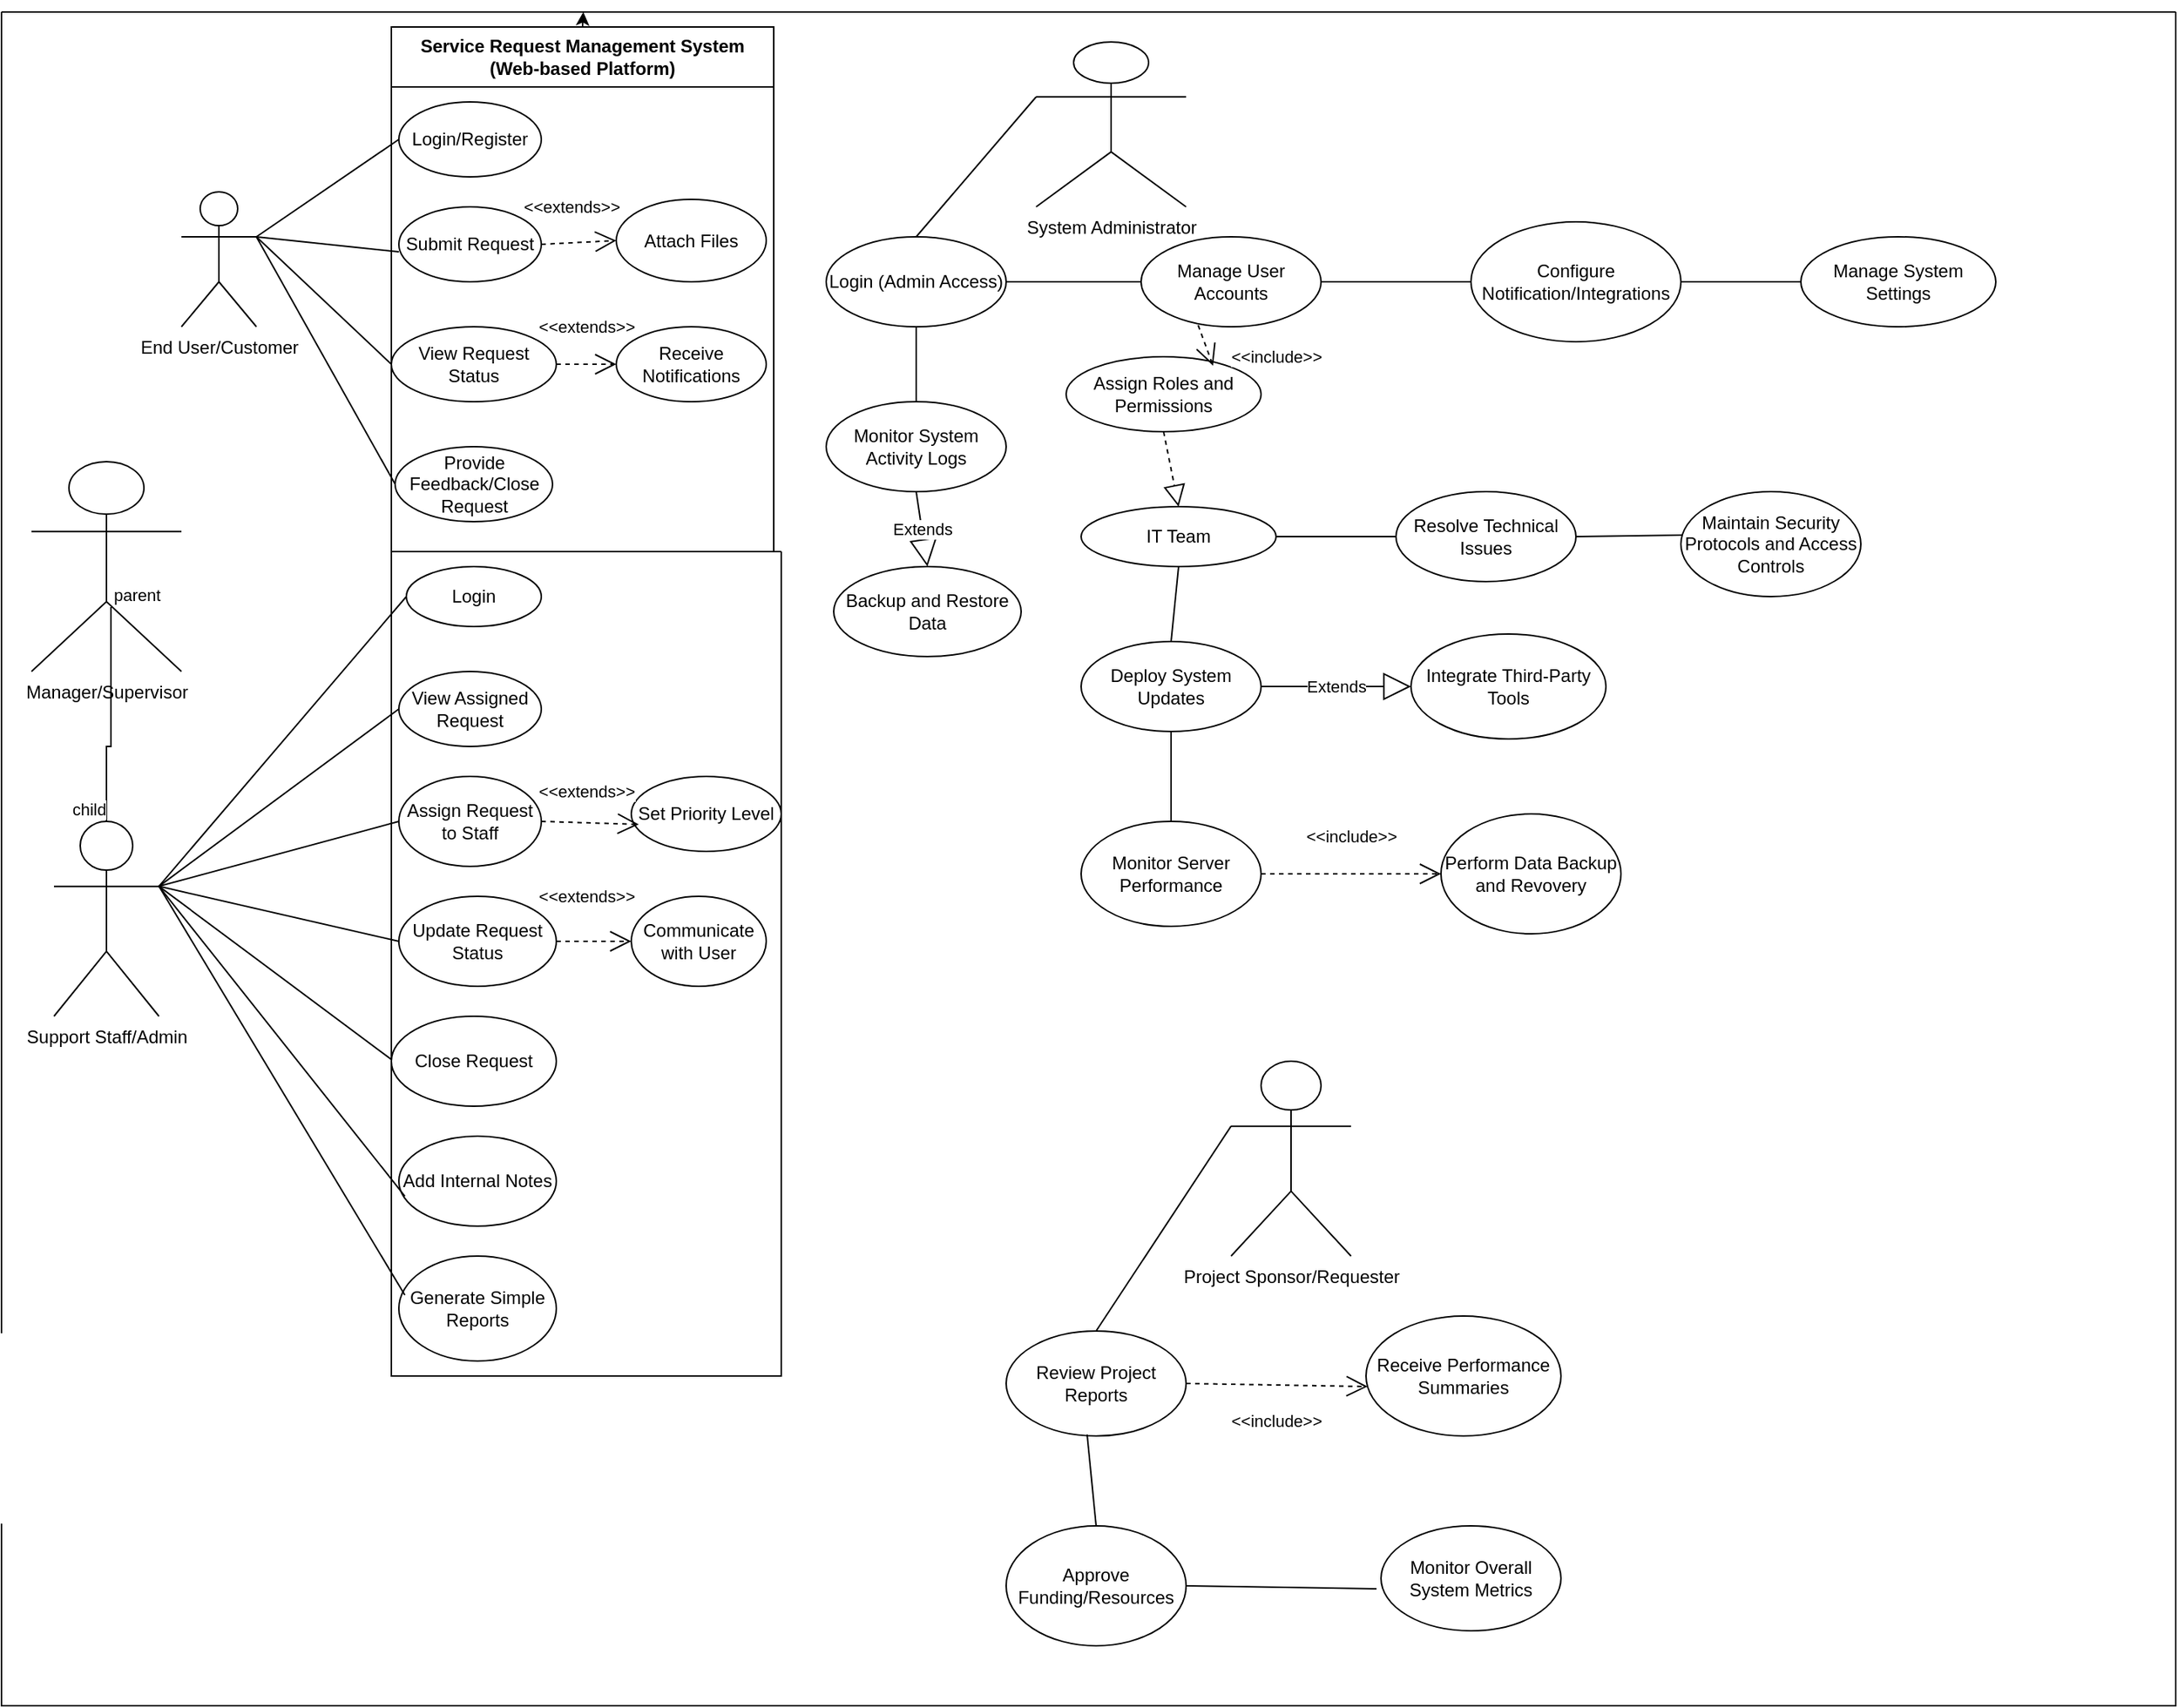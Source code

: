 <mxfile version="28.2.7">
  <diagram name="Page-1" id="01L3Us77JIkVz_aSmpqO">
    <mxGraphModel dx="1026" dy="507" grid="1" gridSize="10" guides="1" tooltips="1" connect="1" arrows="1" fold="1" page="1" pageScale="1" pageWidth="850" pageHeight="1100" math="0" shadow="0">
      <root>
        <mxCell id="0" />
        <mxCell id="1" parent="0" />
        <mxCell id="fpoi1ZFlEfsYuB7YviZU-2" style="edgeStyle=orthogonalEdgeStyle;rounded=0;orthogonalLoop=1;jettySize=auto;html=1;exitX=0.5;exitY=0;exitDx=0;exitDy=0;" edge="1" parent="1" source="fpoi1ZFlEfsYuB7YviZU-1">
          <mxGeometry relative="1" as="geometry">
            <mxPoint x="438" y="40" as="targetPoint" />
          </mxGeometry>
        </mxCell>
        <mxCell id="fpoi1ZFlEfsYuB7YviZU-1" value="Service Request Management System&lt;div&gt;(Web-based Platform)&lt;/div&gt;" style="swimlane;whiteSpace=wrap;html=1;startSize=40;" vertex="1" parent="1">
          <mxGeometry x="310" y="50" width="255" height="350" as="geometry" />
        </mxCell>
        <mxCell id="fpoi1ZFlEfsYuB7YviZU-5" value="Login/Register" style="ellipse;whiteSpace=wrap;html=1;" vertex="1" parent="fpoi1ZFlEfsYuB7YviZU-1">
          <mxGeometry x="5" y="50" width="95" height="50" as="geometry" />
        </mxCell>
        <mxCell id="fpoi1ZFlEfsYuB7YviZU-6" value="Submit Request" style="ellipse;whiteSpace=wrap;html=1;" vertex="1" parent="fpoi1ZFlEfsYuB7YviZU-1">
          <mxGeometry x="5" y="120" width="95" height="50" as="geometry" />
        </mxCell>
        <mxCell id="fpoi1ZFlEfsYuB7YviZU-7" value="View Request Status" style="ellipse;whiteSpace=wrap;html=1;" vertex="1" parent="fpoi1ZFlEfsYuB7YviZU-1">
          <mxGeometry y="200" width="110" height="50" as="geometry" />
        </mxCell>
        <mxCell id="fpoi1ZFlEfsYuB7YviZU-8" value="Provide Feedback/Close Request" style="ellipse;whiteSpace=wrap;html=1;" vertex="1" parent="fpoi1ZFlEfsYuB7YviZU-1">
          <mxGeometry x="2.5" y="280" width="105" height="50" as="geometry" />
        </mxCell>
        <mxCell id="fpoi1ZFlEfsYuB7YviZU-9" value="Attach Files" style="ellipse;whiteSpace=wrap;html=1;" vertex="1" parent="fpoi1ZFlEfsYuB7YviZU-1">
          <mxGeometry x="150" y="115" width="100" height="55" as="geometry" />
        </mxCell>
        <mxCell id="fpoi1ZFlEfsYuB7YviZU-10" value="Receive Notifications" style="ellipse;whiteSpace=wrap;html=1;" vertex="1" parent="fpoi1ZFlEfsYuB7YviZU-1">
          <mxGeometry x="150" y="200" width="100" height="50" as="geometry" />
        </mxCell>
        <mxCell id="fpoi1ZFlEfsYuB7YviZU-11" value="&amp;lt;&amp;lt;extends&amp;gt;&amp;gt;" style="endArrow=open;endSize=12;dashed=1;html=1;rounded=0;entryX=0;entryY=0.5;entryDx=0;entryDy=0;exitX=1;exitY=0.5;exitDx=0;exitDy=0;" edge="1" parent="fpoi1ZFlEfsYuB7YviZU-1" source="fpoi1ZFlEfsYuB7YviZU-6" target="fpoi1ZFlEfsYuB7YviZU-9">
          <mxGeometry x="-0.152" y="24" width="160" relative="1" as="geometry">
            <mxPoint x="115" y="180" as="sourcePoint" />
            <mxPoint x="145" y="140" as="targetPoint" />
            <mxPoint as="offset" />
          </mxGeometry>
        </mxCell>
        <mxCell id="fpoi1ZFlEfsYuB7YviZU-18" value="&amp;lt;&amp;lt;extends&amp;gt;&amp;gt;" style="endArrow=open;endSize=12;dashed=1;html=1;rounded=0;entryX=0;entryY=0.5;entryDx=0;entryDy=0;exitX=1;exitY=0.5;exitDx=0;exitDy=0;" edge="1" parent="fpoi1ZFlEfsYuB7YviZU-1" source="fpoi1ZFlEfsYuB7YviZU-7" target="fpoi1ZFlEfsYuB7YviZU-10">
          <mxGeometry y="25" width="160" relative="1" as="geometry">
            <mxPoint x="40" y="190" as="sourcePoint" />
            <mxPoint x="200" y="190" as="targetPoint" />
            <mxPoint as="offset" />
          </mxGeometry>
        </mxCell>
        <mxCell id="fpoi1ZFlEfsYuB7YviZU-3" value="End User/Customer" style="shape=umlActor;verticalLabelPosition=bottom;verticalAlign=top;html=1;outlineConnect=0;" vertex="1" parent="1">
          <mxGeometry x="170" y="160" width="50" height="90" as="geometry" />
        </mxCell>
        <mxCell id="fpoi1ZFlEfsYuB7YviZU-14" value="" style="endArrow=none;html=1;rounded=0;exitX=0;exitY=0.5;exitDx=0;exitDy=0;" edge="1" parent="1" source="fpoi1ZFlEfsYuB7YviZU-5">
          <mxGeometry width="50" height="50" relative="1" as="geometry">
            <mxPoint x="400" y="270" as="sourcePoint" />
            <mxPoint x="315" y="200" as="targetPoint" />
            <Array as="points">
              <mxPoint x="220" y="190" />
            </Array>
          </mxGeometry>
        </mxCell>
        <mxCell id="fpoi1ZFlEfsYuB7YviZU-15" value="" style="endArrow=none;html=1;rounded=0;exitX=0;exitY=0.5;exitDx=0;exitDy=0;" edge="1" parent="1" source="fpoi1ZFlEfsYuB7YviZU-7">
          <mxGeometry width="50" height="50" relative="1" as="geometry">
            <mxPoint x="400" y="270" as="sourcePoint" />
            <mxPoint x="220" y="190" as="targetPoint" />
          </mxGeometry>
        </mxCell>
        <mxCell id="fpoi1ZFlEfsYuB7YviZU-16" value="" style="endArrow=none;html=1;rounded=0;exitX=0;exitY=0.5;exitDx=0;exitDy=0;" edge="1" parent="1" source="fpoi1ZFlEfsYuB7YviZU-8">
          <mxGeometry width="50" height="50" relative="1" as="geometry">
            <mxPoint x="400" y="270" as="sourcePoint" />
            <mxPoint x="220" y="190" as="targetPoint" />
          </mxGeometry>
        </mxCell>
        <mxCell id="fpoi1ZFlEfsYuB7YviZU-19" value="" style="swimlane;startSize=0;" vertex="1" parent="1">
          <mxGeometry x="310" y="400" width="260" height="550" as="geometry" />
        </mxCell>
        <mxCell id="fpoi1ZFlEfsYuB7YviZU-22" value="Login" style="ellipse;whiteSpace=wrap;html=1;" vertex="1" parent="fpoi1ZFlEfsYuB7YviZU-19">
          <mxGeometry x="10" y="10" width="90" height="40" as="geometry" />
        </mxCell>
        <mxCell id="fpoi1ZFlEfsYuB7YviZU-23" value="View Assigned Request" style="ellipse;whiteSpace=wrap;html=1;" vertex="1" parent="fpoi1ZFlEfsYuB7YviZU-19">
          <mxGeometry x="5" y="80" width="95" height="50" as="geometry" />
        </mxCell>
        <mxCell id="fpoi1ZFlEfsYuB7YviZU-24" value="Assign Request to Staff" style="ellipse;whiteSpace=wrap;html=1;" vertex="1" parent="fpoi1ZFlEfsYuB7YviZU-19">
          <mxGeometry x="5" y="150" width="95" height="60" as="geometry" />
        </mxCell>
        <mxCell id="fpoi1ZFlEfsYuB7YviZU-25" value="Update Request Status" style="ellipse;whiteSpace=wrap;html=1;" vertex="1" parent="fpoi1ZFlEfsYuB7YviZU-19">
          <mxGeometry x="5" y="230" width="105" height="60" as="geometry" />
        </mxCell>
        <mxCell id="fpoi1ZFlEfsYuB7YviZU-26" value="Close Request" style="ellipse;whiteSpace=wrap;html=1;" vertex="1" parent="fpoi1ZFlEfsYuB7YviZU-19">
          <mxGeometry y="310" width="110" height="60" as="geometry" />
        </mxCell>
        <mxCell id="fpoi1ZFlEfsYuB7YviZU-27" value="Add Internal Notes" style="ellipse;whiteSpace=wrap;html=1;" vertex="1" parent="fpoi1ZFlEfsYuB7YviZU-19">
          <mxGeometry x="5" y="390" width="105" height="60" as="geometry" />
        </mxCell>
        <mxCell id="fpoi1ZFlEfsYuB7YviZU-28" value="Generate Simple Reports" style="ellipse;whiteSpace=wrap;html=1;" vertex="1" parent="fpoi1ZFlEfsYuB7YviZU-19">
          <mxGeometry x="5" y="470" width="105" height="70" as="geometry" />
        </mxCell>
        <mxCell id="fpoi1ZFlEfsYuB7YviZU-29" value="Set Priority Level" style="ellipse;whiteSpace=wrap;html=1;" vertex="1" parent="fpoi1ZFlEfsYuB7YviZU-19">
          <mxGeometry x="160" y="150" width="100" height="50" as="geometry" />
        </mxCell>
        <mxCell id="fpoi1ZFlEfsYuB7YviZU-30" value="Communicate with User" style="ellipse;whiteSpace=wrap;html=1;" vertex="1" parent="fpoi1ZFlEfsYuB7YviZU-19">
          <mxGeometry x="160" y="230" width="90" height="60" as="geometry" />
        </mxCell>
        <mxCell id="fpoi1ZFlEfsYuB7YviZU-38" value="&amp;lt;&amp;lt;extends&amp;gt;&amp;gt;" style="endArrow=open;endSize=12;dashed=1;html=1;rounded=0;exitX=1;exitY=0.5;exitDx=0;exitDy=0;entryX=0.05;entryY=0.64;entryDx=0;entryDy=0;entryPerimeter=0;" edge="1" parent="fpoi1ZFlEfsYuB7YviZU-19" source="fpoi1ZFlEfsYuB7YviZU-24" target="fpoi1ZFlEfsYuB7YviZU-29">
          <mxGeometry x="-0.097" y="21" width="160" relative="1" as="geometry">
            <mxPoint x="100" y="170" as="sourcePoint" />
            <mxPoint x="160" y="175" as="targetPoint" />
            <mxPoint as="offset" />
          </mxGeometry>
        </mxCell>
        <mxCell id="fpoi1ZFlEfsYuB7YviZU-39" value="&amp;lt;&amp;lt;extends&amp;gt;&amp;gt;" style="endArrow=open;endSize=12;dashed=1;html=1;rounded=0;entryX=0;entryY=0.5;entryDx=0;entryDy=0;exitX=1;exitY=0.5;exitDx=0;exitDy=0;" edge="1" parent="fpoi1ZFlEfsYuB7YviZU-19" source="fpoi1ZFlEfsYuB7YviZU-25" target="fpoi1ZFlEfsYuB7YviZU-30">
          <mxGeometry x="-0.2" y="30" width="160" relative="1" as="geometry">
            <mxPoint x="40" y="270" as="sourcePoint" />
            <mxPoint x="200" y="270" as="targetPoint" />
            <mxPoint as="offset" />
          </mxGeometry>
        </mxCell>
        <mxCell id="fpoi1ZFlEfsYuB7YviZU-20" value="Support Staff/Admin&lt;div&gt;&lt;br&gt;&lt;/div&gt;" style="shape=umlActor;verticalLabelPosition=bottom;verticalAlign=top;html=1;outlineConnect=0;" vertex="1" parent="1">
          <mxGeometry x="85" y="580" width="70" height="130" as="geometry" />
        </mxCell>
        <mxCell id="fpoi1ZFlEfsYuB7YviZU-31" value="" style="endArrow=none;html=1;rounded=0;entryX=1;entryY=0.333;entryDx=0;entryDy=0;entryPerimeter=0;exitX=0;exitY=0.5;exitDx=0;exitDy=0;" edge="1" parent="1" source="fpoi1ZFlEfsYuB7YviZU-22" target="fpoi1ZFlEfsYuB7YviZU-20">
          <mxGeometry width="50" height="50" relative="1" as="geometry">
            <mxPoint x="400" y="610" as="sourcePoint" />
            <mxPoint x="450" y="560" as="targetPoint" />
          </mxGeometry>
        </mxCell>
        <mxCell id="fpoi1ZFlEfsYuB7YviZU-32" value="" style="endArrow=none;html=1;rounded=0;entryX=1;entryY=0.333;entryDx=0;entryDy=0;entryPerimeter=0;exitX=0;exitY=0.5;exitDx=0;exitDy=0;" edge="1" parent="1" source="fpoi1ZFlEfsYuB7YviZU-23" target="fpoi1ZFlEfsYuB7YviZU-20">
          <mxGeometry width="50" height="50" relative="1" as="geometry">
            <mxPoint x="400" y="610" as="sourcePoint" />
            <mxPoint x="450" y="560" as="targetPoint" />
          </mxGeometry>
        </mxCell>
        <mxCell id="fpoi1ZFlEfsYuB7YviZU-33" value="" style="endArrow=none;html=1;rounded=0;entryX=1;entryY=0.333;entryDx=0;entryDy=0;entryPerimeter=0;exitX=0;exitY=0.5;exitDx=0;exitDy=0;" edge="1" parent="1" source="fpoi1ZFlEfsYuB7YviZU-24" target="fpoi1ZFlEfsYuB7YviZU-20">
          <mxGeometry width="50" height="50" relative="1" as="geometry">
            <mxPoint x="400" y="610" as="sourcePoint" />
            <mxPoint x="450" y="560" as="targetPoint" />
          </mxGeometry>
        </mxCell>
        <mxCell id="fpoi1ZFlEfsYuB7YviZU-34" value="" style="endArrow=none;html=1;rounded=0;exitX=0;exitY=0.5;exitDx=0;exitDy=0;entryX=1;entryY=0.333;entryDx=0;entryDy=0;entryPerimeter=0;" edge="1" parent="1" source="fpoi1ZFlEfsYuB7YviZU-25" target="fpoi1ZFlEfsYuB7YviZU-20">
          <mxGeometry width="50" height="50" relative="1" as="geometry">
            <mxPoint x="400" y="610" as="sourcePoint" />
            <mxPoint x="220" y="560" as="targetPoint" />
          </mxGeometry>
        </mxCell>
        <mxCell id="fpoi1ZFlEfsYuB7YviZU-35" value="" style="endArrow=none;html=1;rounded=0;exitX=0;exitY=0.616;exitDx=0;exitDy=0;exitPerimeter=0;entryX=1;entryY=0.333;entryDx=0;entryDy=0;entryPerimeter=0;" edge="1" parent="1" source="fpoi1ZFlEfsYuB7YviZU-19" target="fpoi1ZFlEfsYuB7YviZU-20">
          <mxGeometry width="50" height="50" relative="1" as="geometry">
            <mxPoint x="400" y="800" as="sourcePoint" />
            <mxPoint x="210" y="560" as="targetPoint" />
          </mxGeometry>
        </mxCell>
        <mxCell id="fpoi1ZFlEfsYuB7YviZU-36" value="" style="endArrow=none;html=1;rounded=0;exitX=0.038;exitY=0.667;exitDx=0;exitDy=0;exitPerimeter=0;entryX=1;entryY=0.333;entryDx=0;entryDy=0;entryPerimeter=0;" edge="1" parent="1" source="fpoi1ZFlEfsYuB7YviZU-27" target="fpoi1ZFlEfsYuB7YviZU-20">
          <mxGeometry width="50" height="50" relative="1" as="geometry">
            <mxPoint x="400" y="800" as="sourcePoint" />
            <mxPoint x="210" y="560" as="targetPoint" />
          </mxGeometry>
        </mxCell>
        <mxCell id="fpoi1ZFlEfsYuB7YviZU-37" value="" style="endArrow=none;html=1;rounded=0;exitX=0.038;exitY=0.371;exitDx=0;exitDy=0;exitPerimeter=0;entryX=1;entryY=0.333;entryDx=0;entryDy=0;entryPerimeter=0;" edge="1" parent="1" source="fpoi1ZFlEfsYuB7YviZU-28" target="fpoi1ZFlEfsYuB7YviZU-20">
          <mxGeometry width="50" height="50" relative="1" as="geometry">
            <mxPoint x="400" y="800" as="sourcePoint" />
            <mxPoint x="210" y="560" as="targetPoint" />
          </mxGeometry>
        </mxCell>
        <mxCell id="fpoi1ZFlEfsYuB7YviZU-40" value="Manager/Supervisor" style="shape=umlActor;verticalLabelPosition=bottom;verticalAlign=top;html=1;outlineConnect=0;" vertex="1" parent="1">
          <mxGeometry x="70" y="340" width="100" height="140" as="geometry" />
        </mxCell>
        <mxCell id="fpoi1ZFlEfsYuB7YviZU-51" value="" style="endArrow=none;html=1;edgeStyle=orthogonalEdgeStyle;rounded=0;entryX=0.5;entryY=0;entryDx=0;entryDy=0;entryPerimeter=0;exitX=0.53;exitY=0.693;exitDx=0;exitDy=0;exitPerimeter=0;" edge="1" parent="1" source="fpoi1ZFlEfsYuB7YviZU-40" target="fpoi1ZFlEfsYuB7YviZU-20">
          <mxGeometry relative="1" as="geometry">
            <mxPoint x="100" y="450" as="sourcePoint" />
            <mxPoint x="260" y="450" as="targetPoint" />
          </mxGeometry>
        </mxCell>
        <mxCell id="fpoi1ZFlEfsYuB7YviZU-52" value="parent" style="edgeLabel;resizable=0;html=1;align=left;verticalAlign=bottom;" connectable="0" vertex="1" parent="fpoi1ZFlEfsYuB7YviZU-51">
          <mxGeometry x="-1" relative="1" as="geometry" />
        </mxCell>
        <mxCell id="fpoi1ZFlEfsYuB7YviZU-53" value="child" style="edgeLabel;resizable=0;html=1;align=right;verticalAlign=bottom;" connectable="0" vertex="1" parent="fpoi1ZFlEfsYuB7YviZU-51">
          <mxGeometry x="1" relative="1" as="geometry" />
        </mxCell>
        <mxCell id="fpoi1ZFlEfsYuB7YviZU-54" value="System Administrator&lt;div&gt;&lt;br&gt;&lt;/div&gt;" style="shape=umlActor;verticalLabelPosition=bottom;verticalAlign=top;html=1;outlineConnect=0;" vertex="1" parent="1">
          <mxGeometry x="740" y="60" width="100" height="110" as="geometry" />
        </mxCell>
        <mxCell id="fpoi1ZFlEfsYuB7YviZU-56" value="Login (Admin Access)" style="ellipse;whiteSpace=wrap;html=1;" vertex="1" parent="1">
          <mxGeometry x="600" y="190" width="120" height="60" as="geometry" />
        </mxCell>
        <mxCell id="fpoi1ZFlEfsYuB7YviZU-57" value="Manage User Accounts" style="ellipse;whiteSpace=wrap;html=1;" vertex="1" parent="1">
          <mxGeometry x="810" y="190" width="120" height="60" as="geometry" />
        </mxCell>
        <mxCell id="fpoi1ZFlEfsYuB7YviZU-58" value="Monitor System Activity Logs" style="ellipse;whiteSpace=wrap;html=1;" vertex="1" parent="1">
          <mxGeometry x="600" y="300" width="120" height="60" as="geometry" />
        </mxCell>
        <mxCell id="fpoi1ZFlEfsYuB7YviZU-59" value="Assign Roles and Permissions" style="ellipse;whiteSpace=wrap;html=1;" vertex="1" parent="1">
          <mxGeometry x="760" y="270" width="130" height="50" as="geometry" />
        </mxCell>
        <mxCell id="fpoi1ZFlEfsYuB7YviZU-60" value="" style="endArrow=none;html=1;rounded=0;entryX=0;entryY=0.5;entryDx=0;entryDy=0;exitX=1;exitY=0.5;exitDx=0;exitDy=0;" edge="1" parent="1" source="fpoi1ZFlEfsYuB7YviZU-56" target="fpoi1ZFlEfsYuB7YviZU-57">
          <mxGeometry width="50" height="50" relative="1" as="geometry">
            <mxPoint x="720" y="300" as="sourcePoint" />
            <mxPoint x="770" y="250" as="targetPoint" />
          </mxGeometry>
        </mxCell>
        <mxCell id="fpoi1ZFlEfsYuB7YviZU-61" value="" style="endArrow=none;html=1;rounded=0;entryX=0.5;entryY=1;entryDx=0;entryDy=0;exitX=0.5;exitY=0;exitDx=0;exitDy=0;" edge="1" parent="1" source="fpoi1ZFlEfsYuB7YviZU-58" target="fpoi1ZFlEfsYuB7YviZU-56">
          <mxGeometry width="50" height="50" relative="1" as="geometry">
            <mxPoint x="720" y="300" as="sourcePoint" />
            <mxPoint x="770" y="250" as="targetPoint" />
          </mxGeometry>
        </mxCell>
        <mxCell id="fpoi1ZFlEfsYuB7YviZU-63" value="IT Team" style="ellipse;whiteSpace=wrap;html=1;" vertex="1" parent="1">
          <mxGeometry x="770" y="370" width="130" height="40" as="geometry" />
        </mxCell>
        <mxCell id="fpoi1ZFlEfsYuB7YviZU-66" value="&amp;lt;&amp;lt;include&amp;gt;&amp;gt;" style="endArrow=open;endSize=12;dashed=1;html=1;rounded=0;exitX=0.317;exitY=0.983;exitDx=0;exitDy=0;exitPerimeter=0;entryX=0.754;entryY=0.12;entryDx=0;entryDy=0;entryPerimeter=0;" edge="1" parent="1" source="fpoi1ZFlEfsYuB7YviZU-57" target="fpoi1ZFlEfsYuB7YviZU-59">
          <mxGeometry x="1" y="42" width="160" relative="1" as="geometry">
            <mxPoint x="670" y="280" as="sourcePoint" />
            <mxPoint x="830" y="280" as="targetPoint" />
            <mxPoint x="3" y="8" as="offset" />
          </mxGeometry>
        </mxCell>
        <mxCell id="fpoi1ZFlEfsYuB7YviZU-67" value="Backup and Restore Data" style="ellipse;whiteSpace=wrap;html=1;" vertex="1" parent="1">
          <mxGeometry x="605" y="410" width="125" height="60" as="geometry" />
        </mxCell>
        <mxCell id="fpoi1ZFlEfsYuB7YviZU-68" value="Extends" style="endArrow=block;endSize=16;endFill=0;html=1;rounded=0;exitX=0.5;exitY=1;exitDx=0;exitDy=0;entryX=0.5;entryY=0;entryDx=0;entryDy=0;" edge="1" parent="1" source="fpoi1ZFlEfsYuB7YviZU-58" target="fpoi1ZFlEfsYuB7YviZU-67">
          <mxGeometry width="160" relative="1" as="geometry">
            <mxPoint x="670" y="280" as="sourcePoint" />
            <mxPoint x="830" y="280" as="targetPoint" />
          </mxGeometry>
        </mxCell>
        <mxCell id="fpoi1ZFlEfsYuB7YviZU-69" value="Configure Notification/Integrations" style="ellipse;whiteSpace=wrap;html=1;" vertex="1" parent="1">
          <mxGeometry x="1030" y="180" width="140" height="80" as="geometry" />
        </mxCell>
        <mxCell id="fpoi1ZFlEfsYuB7YviZU-70" value="Manage System Settings" style="ellipse;whiteSpace=wrap;html=1;" vertex="1" parent="1">
          <mxGeometry x="1250" y="190" width="130" height="60" as="geometry" />
        </mxCell>
        <mxCell id="fpoi1ZFlEfsYuB7YviZU-71" value="" style="endArrow=none;html=1;rounded=0;exitX=1;exitY=0.5;exitDx=0;exitDy=0;entryX=0;entryY=0.5;entryDx=0;entryDy=0;" edge="1" parent="1" source="fpoi1ZFlEfsYuB7YviZU-57" target="fpoi1ZFlEfsYuB7YviZU-69">
          <mxGeometry width="50" height="50" relative="1" as="geometry">
            <mxPoint x="950" y="300" as="sourcePoint" />
            <mxPoint x="1000" y="250" as="targetPoint" />
          </mxGeometry>
        </mxCell>
        <mxCell id="fpoi1ZFlEfsYuB7YviZU-72" value="" style="endArrow=none;html=1;rounded=0;entryX=0;entryY=0.5;entryDx=0;entryDy=0;exitX=1;exitY=0.5;exitDx=0;exitDy=0;" edge="1" parent="1" source="fpoi1ZFlEfsYuB7YviZU-69" target="fpoi1ZFlEfsYuB7YviZU-70">
          <mxGeometry width="50" height="50" relative="1" as="geometry">
            <mxPoint x="950" y="300" as="sourcePoint" />
            <mxPoint x="1000" y="250" as="targetPoint" />
          </mxGeometry>
        </mxCell>
        <mxCell id="fpoi1ZFlEfsYuB7YviZU-74" value="" style="endArrow=block;dashed=1;endFill=0;endSize=12;html=1;rounded=0;exitX=0.5;exitY=1;exitDx=0;exitDy=0;entryX=0.5;entryY=0;entryDx=0;entryDy=0;" edge="1" parent="1" source="fpoi1ZFlEfsYuB7YviZU-59" target="fpoi1ZFlEfsYuB7YviZU-63">
          <mxGeometry width="160" relative="1" as="geometry">
            <mxPoint x="900" y="280" as="sourcePoint" />
            <mxPoint x="1060" y="280" as="targetPoint" />
          </mxGeometry>
        </mxCell>
        <mxCell id="fpoi1ZFlEfsYuB7YviZU-75" value="Deploy System Updates" style="ellipse;whiteSpace=wrap;html=1;" vertex="1" parent="1">
          <mxGeometry x="770" y="460" width="120" height="60" as="geometry" />
        </mxCell>
        <mxCell id="fpoi1ZFlEfsYuB7YviZU-76" value="" style="endArrow=none;html=1;rounded=0;entryX=0.5;entryY=1;entryDx=0;entryDy=0;exitX=0.5;exitY=0;exitDx=0;exitDy=0;" edge="1" parent="1" source="fpoi1ZFlEfsYuB7YviZU-75" target="fpoi1ZFlEfsYuB7YviZU-63">
          <mxGeometry width="50" height="50" relative="1" as="geometry">
            <mxPoint x="950" y="520" as="sourcePoint" />
            <mxPoint x="1000" y="470" as="targetPoint" />
          </mxGeometry>
        </mxCell>
        <mxCell id="fpoi1ZFlEfsYuB7YviZU-77" value="Integrate Third-Party Tools" style="ellipse;whiteSpace=wrap;html=1;" vertex="1" parent="1">
          <mxGeometry x="990" y="455" width="130" height="70" as="geometry" />
        </mxCell>
        <mxCell id="fpoi1ZFlEfsYuB7YviZU-78" value="Monitor Server Performance" style="ellipse;whiteSpace=wrap;html=1;" vertex="1" parent="1">
          <mxGeometry x="770" y="580" width="120" height="70" as="geometry" />
        </mxCell>
        <mxCell id="fpoi1ZFlEfsYuB7YviZU-79" value="" style="endArrow=none;html=1;rounded=0;entryX=0.5;entryY=1;entryDx=0;entryDy=0;exitX=0.5;exitY=0;exitDx=0;exitDy=0;" edge="1" parent="1" source="fpoi1ZFlEfsYuB7YviZU-78" target="fpoi1ZFlEfsYuB7YviZU-75">
          <mxGeometry width="50" height="50" relative="1" as="geometry">
            <mxPoint x="950" y="520" as="sourcePoint" />
            <mxPoint x="1000" y="470" as="targetPoint" />
          </mxGeometry>
        </mxCell>
        <mxCell id="fpoi1ZFlEfsYuB7YviZU-80" value="Perform Data Backup and Revovery" style="ellipse;whiteSpace=wrap;html=1;" vertex="1" parent="1">
          <mxGeometry x="1010" y="575" width="120" height="80" as="geometry" />
        </mxCell>
        <mxCell id="fpoi1ZFlEfsYuB7YviZU-81" value="Resolve Technical Issues" style="ellipse;whiteSpace=wrap;html=1;" vertex="1" parent="1">
          <mxGeometry x="980" y="360" width="120" height="60" as="geometry" />
        </mxCell>
        <mxCell id="fpoi1ZFlEfsYuB7YviZU-82" value="" style="endArrow=none;html=1;rounded=0;exitX=1;exitY=0.5;exitDx=0;exitDy=0;entryX=0;entryY=0.5;entryDx=0;entryDy=0;" edge="1" parent="1" source="fpoi1ZFlEfsYuB7YviZU-63" target="fpoi1ZFlEfsYuB7YviZU-81">
          <mxGeometry width="50" height="50" relative="1" as="geometry">
            <mxPoint x="950" y="520" as="sourcePoint" />
            <mxPoint x="1000" y="470" as="targetPoint" />
          </mxGeometry>
        </mxCell>
        <mxCell id="fpoi1ZFlEfsYuB7YviZU-83" value="Maintain Security Protocols and Access Controls" style="ellipse;whiteSpace=wrap;html=1;" vertex="1" parent="1">
          <mxGeometry x="1170" y="360" width="120" height="70" as="geometry" />
        </mxCell>
        <mxCell id="fpoi1ZFlEfsYuB7YviZU-84" value="" style="endArrow=none;html=1;rounded=0;entryX=1;entryY=0.5;entryDx=0;entryDy=0;exitX=0.008;exitY=0.414;exitDx=0;exitDy=0;exitPerimeter=0;" edge="1" parent="1" source="fpoi1ZFlEfsYuB7YviZU-83" target="fpoi1ZFlEfsYuB7YviZU-81">
          <mxGeometry width="50" height="50" relative="1" as="geometry">
            <mxPoint x="950" y="520" as="sourcePoint" />
            <mxPoint x="1000" y="470" as="targetPoint" />
          </mxGeometry>
        </mxCell>
        <mxCell id="fpoi1ZFlEfsYuB7YviZU-86" value="Extends" style="endArrow=block;endSize=16;endFill=0;html=1;rounded=0;exitX=1;exitY=0.5;exitDx=0;exitDy=0;entryX=0;entryY=0.5;entryDx=0;entryDy=0;" edge="1" parent="1" source="fpoi1ZFlEfsYuB7YviZU-75" target="fpoi1ZFlEfsYuB7YviZU-77">
          <mxGeometry width="160" relative="1" as="geometry">
            <mxPoint x="900" y="500" as="sourcePoint" />
            <mxPoint x="1060" y="500" as="targetPoint" />
          </mxGeometry>
        </mxCell>
        <mxCell id="fpoi1ZFlEfsYuB7YviZU-87" value="&amp;lt;&amp;lt;include&amp;gt;&amp;gt;" style="endArrow=open;endSize=12;dashed=1;html=1;rounded=0;exitX=1;exitY=0.5;exitDx=0;exitDy=0;entryX=0;entryY=0.5;entryDx=0;entryDy=0;" edge="1" parent="1" source="fpoi1ZFlEfsYuB7YviZU-78" target="fpoi1ZFlEfsYuB7YviZU-80">
          <mxGeometry y="25" width="160" relative="1" as="geometry">
            <mxPoint x="900" y="500" as="sourcePoint" />
            <mxPoint x="1060" y="500" as="targetPoint" />
            <mxPoint as="offset" />
          </mxGeometry>
        </mxCell>
        <mxCell id="fpoi1ZFlEfsYuB7YviZU-88" value="Project Sponsor/Requester" style="shape=umlActor;verticalLabelPosition=bottom;verticalAlign=top;html=1;outlineConnect=0;" vertex="1" parent="1">
          <mxGeometry x="870" y="740" width="80" height="130" as="geometry" />
        </mxCell>
        <mxCell id="fpoi1ZFlEfsYuB7YviZU-90" value="Review Project Reports" style="ellipse;whiteSpace=wrap;html=1;" vertex="1" parent="1">
          <mxGeometry x="720" y="920" width="120" height="70" as="geometry" />
        </mxCell>
        <mxCell id="fpoi1ZFlEfsYuB7YviZU-91" value="Receive Performance Summaries" style="ellipse;whiteSpace=wrap;html=1;" vertex="1" parent="1">
          <mxGeometry x="960" y="910" width="130" height="80" as="geometry" />
        </mxCell>
        <mxCell id="fpoi1ZFlEfsYuB7YviZU-92" value="Approve Funding/Resources" style="ellipse;whiteSpace=wrap;html=1;" vertex="1" parent="1">
          <mxGeometry x="720" y="1050" width="120" height="80" as="geometry" />
        </mxCell>
        <mxCell id="fpoi1ZFlEfsYuB7YviZU-93" value="Monitor Overall System Metrics" style="ellipse;whiteSpace=wrap;html=1;" vertex="1" parent="1">
          <mxGeometry x="970" y="1050" width="120" height="70" as="geometry" />
        </mxCell>
        <mxCell id="fpoi1ZFlEfsYuB7YviZU-96" value="" style="endArrow=none;html=1;rounded=0;entryX=0.45;entryY=0.986;entryDx=0;entryDy=0;entryPerimeter=0;exitX=0.5;exitY=0;exitDx=0;exitDy=0;" edge="1" parent="1" source="fpoi1ZFlEfsYuB7YviZU-92" target="fpoi1ZFlEfsYuB7YviZU-90">
          <mxGeometry width="50" height="50" relative="1" as="geometry">
            <mxPoint x="830" y="1100" as="sourcePoint" />
            <mxPoint x="880" y="1050" as="targetPoint" />
          </mxGeometry>
        </mxCell>
        <mxCell id="fpoi1ZFlEfsYuB7YviZU-97" value="" style="endArrow=none;html=1;rounded=0;entryX=-0.025;entryY=0.6;entryDx=0;entryDy=0;entryPerimeter=0;exitX=1;exitY=0.5;exitDx=0;exitDy=0;" edge="1" parent="1" source="fpoi1ZFlEfsYuB7YviZU-92" target="fpoi1ZFlEfsYuB7YviZU-93">
          <mxGeometry width="50" height="50" relative="1" as="geometry">
            <mxPoint x="830" y="1100" as="sourcePoint" />
            <mxPoint x="880" y="1050" as="targetPoint" />
          </mxGeometry>
        </mxCell>
        <mxCell id="fpoi1ZFlEfsYuB7YviZU-98" value="" style="endArrow=none;html=1;rounded=0;entryX=0;entryY=0.333;entryDx=0;entryDy=0;entryPerimeter=0;exitX=0.5;exitY=0;exitDx=0;exitDy=0;" edge="1" parent="1" source="fpoi1ZFlEfsYuB7YviZU-90" target="fpoi1ZFlEfsYuB7YviZU-88">
          <mxGeometry width="50" height="50" relative="1" as="geometry">
            <mxPoint x="830" y="870" as="sourcePoint" />
            <mxPoint x="880" y="820" as="targetPoint" />
          </mxGeometry>
        </mxCell>
        <mxCell id="fpoi1ZFlEfsYuB7YviZU-99" value="&amp;lt;&amp;lt;include&amp;gt;&amp;gt;" style="endArrow=open;endSize=12;dashed=1;html=1;rounded=0;exitX=1;exitY=0.5;exitDx=0;exitDy=0;entryX=0.008;entryY=0.588;entryDx=0;entryDy=0;entryPerimeter=0;" edge="1" parent="1" source="fpoi1ZFlEfsYuB7YviZU-90" target="fpoi1ZFlEfsYuB7YviZU-91">
          <mxGeometry x="-0.002" y="-24" width="160" relative="1" as="geometry">
            <mxPoint x="770" y="840" as="sourcePoint" />
            <mxPoint x="930" y="840" as="targetPoint" />
            <mxPoint as="offset" />
          </mxGeometry>
        </mxCell>
        <mxCell id="fpoi1ZFlEfsYuB7YviZU-101" value="" style="swimlane;startSize=0;" vertex="1" parent="1">
          <mxGeometry x="50" y="40" width="1450" height="1130" as="geometry" />
        </mxCell>
        <mxCell id="fpoi1ZFlEfsYuB7YviZU-102" value="" style="endArrow=none;html=1;rounded=0;entryX=0.5;entryY=0;entryDx=0;entryDy=0;exitX=0;exitY=0.333;exitDx=0;exitDy=0;exitPerimeter=0;" edge="1" parent="1" source="fpoi1ZFlEfsYuB7YviZU-54" target="fpoi1ZFlEfsYuB7YviZU-56">
          <mxGeometry width="50" height="50" relative="1" as="geometry">
            <mxPoint x="830" y="130" as="sourcePoint" />
            <mxPoint x="880" y="80" as="targetPoint" />
          </mxGeometry>
        </mxCell>
      </root>
    </mxGraphModel>
  </diagram>
</mxfile>
